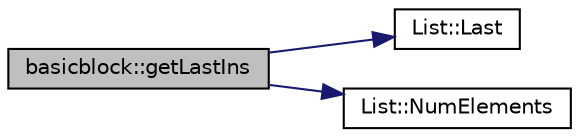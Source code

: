 digraph G
{
  edge [fontname="Helvetica",fontsize="10",labelfontname="Helvetica",labelfontsize="10"];
  node [fontname="Helvetica",fontsize="10",shape=record];
  rankdir=LR;
  Node1 [label="basicblock::getLastIns",height=0.2,width=0.4,color="black", fillcolor="grey75", style="filled" fontcolor="black"];
  Node1 -> Node2 [color="midnightblue",fontsize="10",style="solid"];
  Node2 [label="List::Last",height=0.2,width=0.4,color="black", fillcolor="white", style="filled",URL="$classList.html#a6d48ac6d8dc07d30d726298dd60b5b03"];
  Node1 -> Node3 [color="midnightblue",fontsize="10",style="solid"];
  Node3 [label="List::NumElements",height=0.2,width=0.4,color="black", fillcolor="white", style="filled",URL="$classList.html#ac2e9d50f703b01bf643fa6ce50837c26"];
}
